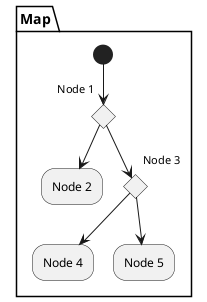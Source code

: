 @startuml


partition Map {
(*) --> if "Node 1" then
  --> "Node 2"
else
  if "Node 3" then
    --> "Node 4"
  else
    --> "Node 5"
  endif
endif
}


@enduml
